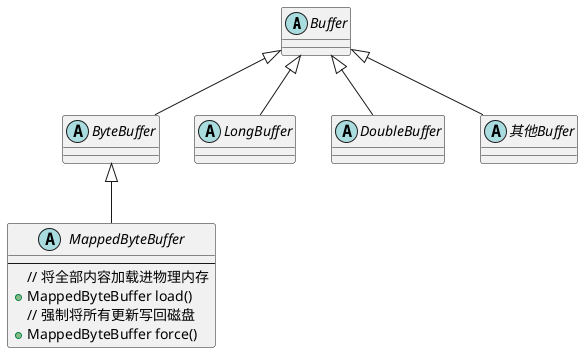 @startuml

abstract class Buffer{

}

abstract class ByteBuffer extends Buffer{

}

abstract class LongBuffer extends Buffer

abstract class DoubleBuffer extends Buffer

abstract class 其他Buffer extends Buffer

abstract class MappedByteBuffer extends ByteBuffer{
    --
    // 将全部内容加载进物理内存
    + MappedByteBuffer load()
    // 强制将所有更新写回磁盘
    + MappedByteBuffer force()
}

@enduml